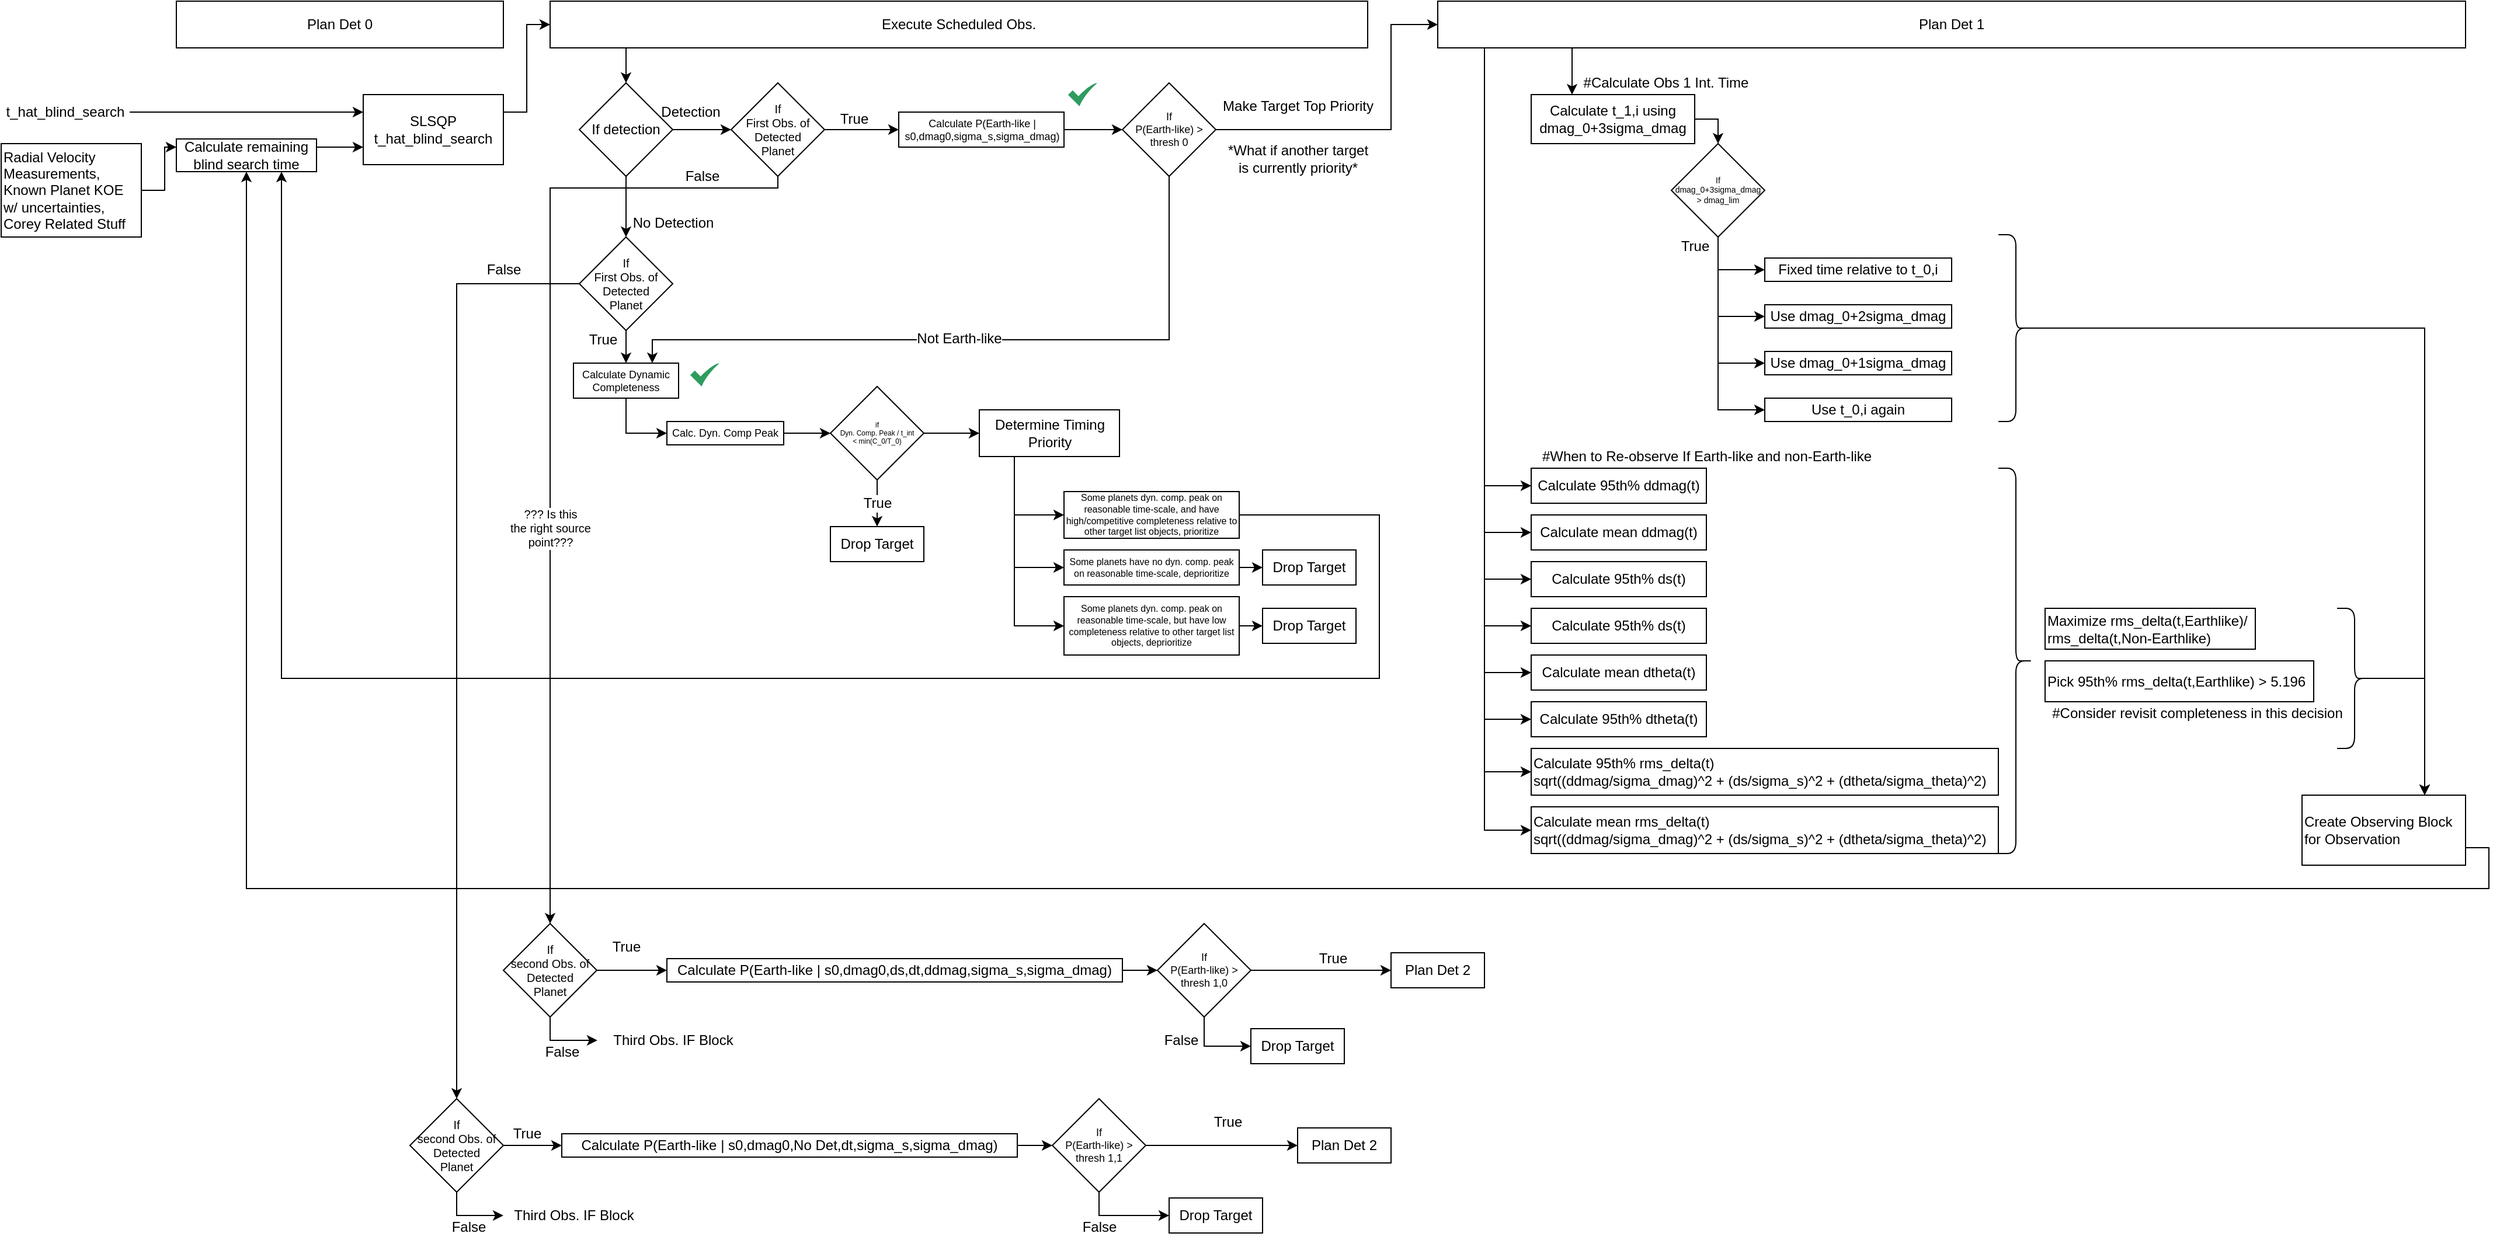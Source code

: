<mxfile version="13.10.3"><diagram id="6XCBqevpHeUTjM7AMLww" name="Page-1"><mxGraphModel dx="3461" dy="1299" grid="1" gridSize="10" guides="1" tooltips="1" connect="1" arrows="1" fold="1" page="1" pageScale="1" pageWidth="850" pageHeight="1100" math="0" shadow="0"><root><mxCell id="0"/><mxCell id="1" parent="0"/><mxCell id="zC163M8_g-xkTyfta2mf-1" value="Plan Det 0" style="rounded=0;whiteSpace=wrap;html=1;" vertex="1" parent="1"><mxGeometry x="160" y="160" width="280" height="40" as="geometry"/></mxCell><mxCell id="zC163M8_g-xkTyfta2mf-54" style="edgeStyle=orthogonalEdgeStyle;rounded=0;orthogonalLoop=1;jettySize=auto;html=1;exitX=1;exitY=0.25;exitDx=0;exitDy=0;entryX=0;entryY=0.5;entryDx=0;entryDy=0;fontSize=12;" edge="1" parent="1" source="zC163M8_g-xkTyfta2mf-2" target="zC163M8_g-xkTyfta2mf-3"><mxGeometry relative="1" as="geometry"/></mxCell><mxCell id="zC163M8_g-xkTyfta2mf-2" value="SLSQP t_hat_blind_search" style="rounded=0;whiteSpace=wrap;html=1;" vertex="1" parent="1"><mxGeometry x="320" y="240" width="120" height="60" as="geometry"/></mxCell><mxCell id="zC163M8_g-xkTyfta2mf-29" style="edgeStyle=orthogonalEdgeStyle;rounded=0;orthogonalLoop=1;jettySize=auto;html=1;exitX=0.25;exitY=1;exitDx=0;exitDy=0;entryX=0.5;entryY=0;entryDx=0;entryDy=0;fontSize=12;" edge="1" parent="1" source="zC163M8_g-xkTyfta2mf-3" target="zC163M8_g-xkTyfta2mf-5"><mxGeometry relative="1" as="geometry"><Array as="points"><mxPoint x="545" y="200"/></Array></mxGeometry></mxCell><mxCell id="zC163M8_g-xkTyfta2mf-3" value="Execute Scheduled Obs." style="rounded=0;whiteSpace=wrap;html=1;" vertex="1" parent="1"><mxGeometry x="480" y="160" width="700" height="40" as="geometry"/></mxCell><mxCell id="zC163M8_g-xkTyfta2mf-114" style="edgeStyle=orthogonalEdgeStyle;rounded=0;orthogonalLoop=1;jettySize=auto;html=1;exitX=0.5;exitY=1;exitDx=0;exitDy=0;entryX=0.5;entryY=0;entryDx=0;entryDy=0;fontSize=10;" edge="1" parent="1" source="zC163M8_g-xkTyfta2mf-133" target="zC163M8_g-xkTyfta2mf-113"><mxGeometry relative="1" as="geometry"><Array as="points"><mxPoint x="675" y="320"/><mxPoint x="480" y="320"/></Array></mxGeometry></mxCell><mxCell id="zC163M8_g-xkTyfta2mf-115" value="&lt;div&gt;??? Is this&lt;/div&gt;&lt;div&gt;the right source&lt;/div&gt;&lt;div&gt;point???&lt;/div&gt;" style="edgeLabel;html=1;align=center;verticalAlign=middle;resizable=0;points=[];fontSize=10;" vertex="1" connectable="0" parent="zC163M8_g-xkTyfta2mf-114"><mxGeometry x="-0.267" y="1" relative="1" as="geometry"><mxPoint x="-1" y="190" as="offset"/></mxGeometry></mxCell><mxCell id="zC163M8_g-xkTyfta2mf-135" style="edgeStyle=orthogonalEdgeStyle;rounded=0;orthogonalLoop=1;jettySize=auto;html=1;exitX=1;exitY=0.5;exitDx=0;exitDy=0;entryX=0;entryY=0.5;entryDx=0;entryDy=0;fontSize=12;" edge="1" parent="1" source="zC163M8_g-xkTyfta2mf-5" target="zC163M8_g-xkTyfta2mf-133"><mxGeometry relative="1" as="geometry"/></mxCell><mxCell id="zC163M8_g-xkTyfta2mf-147" style="edgeStyle=orthogonalEdgeStyle;rounded=0;orthogonalLoop=1;jettySize=auto;html=1;exitX=0.5;exitY=1;exitDx=0;exitDy=0;entryX=0.5;entryY=0;entryDx=0;entryDy=0;fontSize=12;" edge="1" parent="1" source="zC163M8_g-xkTyfta2mf-5" target="zC163M8_g-xkTyfta2mf-145"><mxGeometry relative="1" as="geometry"/></mxCell><mxCell id="zC163M8_g-xkTyfta2mf-5" value="If detection" style="rhombus;whiteSpace=wrap;html=1;" vertex="1" parent="1"><mxGeometry x="505" y="230" width="80" height="80" as="geometry"/></mxCell><mxCell id="zC163M8_g-xkTyfta2mf-22" style="edgeStyle=orthogonalEdgeStyle;rounded=0;orthogonalLoop=1;jettySize=auto;html=1;exitX=0.5;exitY=1;exitDx=0;exitDy=0;entryX=0.75;entryY=0;entryDx=0;entryDy=0;fontSize=12;" edge="1" parent="1" source="zC163M8_g-xkTyfta2mf-6" target="zC163M8_g-xkTyfta2mf-14"><mxGeometry relative="1" as="geometry"><Array as="points"><mxPoint x="1010" y="450"/><mxPoint x="568" y="450"/></Array></mxGeometry></mxCell><mxCell id="zC163M8_g-xkTyfta2mf-23" value="Not Earth-like" style="edgeLabel;html=1;align=center;verticalAlign=middle;resizable=0;points=[];fontSize=12;" vertex="1" connectable="0" parent="zC163M8_g-xkTyfta2mf-22"><mxGeometry x="0.063" y="-1" relative="1" as="geometry"><mxPoint as="offset"/></mxGeometry></mxCell><mxCell id="zC163M8_g-xkTyfta2mf-46" style="edgeStyle=orthogonalEdgeStyle;rounded=0;orthogonalLoop=1;jettySize=auto;html=1;exitX=1;exitY=0.5;exitDx=0;exitDy=0;fontSize=8;entryX=0;entryY=0.5;entryDx=0;entryDy=0;" edge="1" parent="1" source="zC163M8_g-xkTyfta2mf-6" target="zC163M8_g-xkTyfta2mf-13"><mxGeometry relative="1" as="geometry"><mxPoint x="1150" y="270.143" as="targetPoint"/><Array as="points"><mxPoint x="1200" y="270"/><mxPoint x="1200" y="180"/></Array></mxGeometry></mxCell><mxCell id="zC163M8_g-xkTyfta2mf-6" value="&lt;div style=&quot;font-size: 9px;&quot;&gt;If&lt;/div&gt;&lt;div style=&quot;font-size: 9px;&quot;&gt;P(Earth-like) &amp;gt; thresh 0&lt;/div&gt;" style="rhombus;whiteSpace=wrap;html=1;fontSize=9;" vertex="1" parent="1"><mxGeometry x="970" y="230" width="80" height="80" as="geometry"/></mxCell><mxCell id="zC163M8_g-xkTyfta2mf-9" style="edgeStyle=orthogonalEdgeStyle;rounded=0;orthogonalLoop=1;jettySize=auto;html=1;exitX=1;exitY=0.5;exitDx=0;exitDy=0;fontSize=9;" edge="1" parent="1" source="zC163M8_g-xkTyfta2mf-7" target="zC163M8_g-xkTyfta2mf-6"><mxGeometry relative="1" as="geometry"/></mxCell><mxCell id="zC163M8_g-xkTyfta2mf-7" value="&lt;div&gt;Calculate P(Earth-like |&lt;/div&gt;&lt;div&gt;s0,dmag0,sigma_s,sigma_dmag)&lt;/div&gt;" style="rounded=0;whiteSpace=wrap;html=1;fontSize=9;" vertex="1" parent="1"><mxGeometry x="778.5" y="255" width="141.5" height="30" as="geometry"/></mxCell><mxCell id="zC163M8_g-xkTyfta2mf-78" style="edgeStyle=orthogonalEdgeStyle;rounded=0;orthogonalLoop=1;jettySize=auto;html=1;exitX=0.25;exitY=1;exitDx=0;exitDy=0;entryX=0.25;entryY=0;entryDx=0;entryDy=0;fontSize=12;" edge="1" parent="1" source="zC163M8_g-xkTyfta2mf-13" target="zC163M8_g-xkTyfta2mf-58"><mxGeometry relative="1" as="geometry"><Array as="points"><mxPoint x="1355" y="200"/></Array></mxGeometry></mxCell><mxCell id="zC163M8_g-xkTyfta2mf-92" style="edgeStyle=orthogonalEdgeStyle;rounded=0;orthogonalLoop=1;jettySize=auto;html=1;exitX=0.25;exitY=1;exitDx=0;exitDy=0;entryX=0;entryY=0.5;entryDx=0;entryDy=0;fontSize=12;" edge="1" parent="1" source="zC163M8_g-xkTyfta2mf-13" target="zC163M8_g-xkTyfta2mf-72"><mxGeometry relative="1" as="geometry"><Array as="points"><mxPoint x="1280" y="200"/><mxPoint x="1280" y="575"/></Array></mxGeometry></mxCell><mxCell id="zC163M8_g-xkTyfta2mf-93" style="edgeStyle=orthogonalEdgeStyle;rounded=0;orthogonalLoop=1;jettySize=auto;html=1;exitX=0.25;exitY=1;exitDx=0;exitDy=0;entryX=0;entryY=0.5;entryDx=0;entryDy=0;fontSize=12;" edge="1" parent="1" source="zC163M8_g-xkTyfta2mf-13" target="zC163M8_g-xkTyfta2mf-88"><mxGeometry relative="1" as="geometry"><Array as="points"><mxPoint x="1280" y="200"/><mxPoint x="1280" y="615"/></Array></mxGeometry></mxCell><mxCell id="zC163M8_g-xkTyfta2mf-94" style="edgeStyle=orthogonalEdgeStyle;rounded=0;orthogonalLoop=1;jettySize=auto;html=1;exitX=0.25;exitY=1;exitDx=0;exitDy=0;entryX=0;entryY=0.5;entryDx=0;entryDy=0;fontSize=12;" edge="1" parent="1" source="zC163M8_g-xkTyfta2mf-13" target="zC163M8_g-xkTyfta2mf-81"><mxGeometry relative="1" as="geometry"><Array as="points"><mxPoint x="1280" y="200"/><mxPoint x="1280" y="655"/></Array></mxGeometry></mxCell><mxCell id="zC163M8_g-xkTyfta2mf-95" style="edgeStyle=orthogonalEdgeStyle;rounded=0;orthogonalLoop=1;jettySize=auto;html=1;exitX=0.25;exitY=1;exitDx=0;exitDy=0;entryX=0;entryY=0.5;entryDx=0;entryDy=0;fontSize=12;" edge="1" parent="1" source="zC163M8_g-xkTyfta2mf-13" target="zC163M8_g-xkTyfta2mf-89"><mxGeometry relative="1" as="geometry"><Array as="points"><mxPoint x="1280" y="200"/><mxPoint x="1280" y="695"/></Array></mxGeometry></mxCell><mxCell id="zC163M8_g-xkTyfta2mf-96" style="edgeStyle=orthogonalEdgeStyle;rounded=0;orthogonalLoop=1;jettySize=auto;html=1;exitX=0.25;exitY=1;exitDx=0;exitDy=0;entryX=0;entryY=0.5;entryDx=0;entryDy=0;fontSize=12;" edge="1" parent="1" source="zC163M8_g-xkTyfta2mf-13" target="zC163M8_g-xkTyfta2mf-82"><mxGeometry relative="1" as="geometry"><Array as="points"><mxPoint x="1280" y="200"/><mxPoint x="1280" y="735"/></Array></mxGeometry></mxCell><mxCell id="zC163M8_g-xkTyfta2mf-97" style="edgeStyle=orthogonalEdgeStyle;rounded=0;orthogonalLoop=1;jettySize=auto;html=1;exitX=0.25;exitY=1;exitDx=0;exitDy=0;entryX=0;entryY=0.5;entryDx=0;entryDy=0;fontSize=12;" edge="1" parent="1" source="zC163M8_g-xkTyfta2mf-13" target="zC163M8_g-xkTyfta2mf-90"><mxGeometry relative="1" as="geometry"><Array as="points"><mxPoint x="1280" y="200"/><mxPoint x="1280" y="775"/></Array></mxGeometry></mxCell><mxCell id="zC163M8_g-xkTyfta2mf-98" style="edgeStyle=orthogonalEdgeStyle;rounded=0;orthogonalLoop=1;jettySize=auto;html=1;exitX=0.25;exitY=1;exitDx=0;exitDy=0;entryX=0;entryY=0.5;entryDx=0;entryDy=0;fontSize=12;" edge="1" parent="1" source="zC163M8_g-xkTyfta2mf-13" target="zC163M8_g-xkTyfta2mf-83"><mxGeometry relative="1" as="geometry"><Array as="points"><mxPoint x="1280" y="200"/><mxPoint x="1280" y="820"/></Array></mxGeometry></mxCell><mxCell id="zC163M8_g-xkTyfta2mf-99" style="edgeStyle=orthogonalEdgeStyle;rounded=0;orthogonalLoop=1;jettySize=auto;html=1;exitX=0.25;exitY=1;exitDx=0;exitDy=0;entryX=0;entryY=0.5;entryDx=0;entryDy=0;fontSize=12;" edge="1" parent="1" source="zC163M8_g-xkTyfta2mf-13" target="zC163M8_g-xkTyfta2mf-91"><mxGeometry relative="1" as="geometry"><Array as="points"><mxPoint x="1280" y="200"/><mxPoint x="1280" y="870"/></Array></mxGeometry></mxCell><mxCell id="zC163M8_g-xkTyfta2mf-13" value="Plan Det 1" style="rounded=0;whiteSpace=wrap;html=1;" vertex="1" parent="1"><mxGeometry x="1240" y="160" width="880" height="40" as="geometry"/></mxCell><mxCell id="zC163M8_g-xkTyfta2mf-18" style="edgeStyle=orthogonalEdgeStyle;rounded=0;orthogonalLoop=1;jettySize=auto;html=1;exitX=0.5;exitY=1;exitDx=0;exitDy=0;entryX=0;entryY=0.5;entryDx=0;entryDy=0;fontSize=9;" edge="1" parent="1" source="zC163M8_g-xkTyfta2mf-14" target="zC163M8_g-xkTyfta2mf-16"><mxGeometry relative="1" as="geometry"/></mxCell><mxCell id="zC163M8_g-xkTyfta2mf-14" value="Calculate Dynamic Completeness" style="rounded=0;whiteSpace=wrap;html=1;fontSize=9;" vertex="1" parent="1"><mxGeometry x="500" y="470" width="90" height="30" as="geometry"/></mxCell><mxCell id="zC163M8_g-xkTyfta2mf-21" value="True" style="edgeStyle=orthogonalEdgeStyle;rounded=0;orthogonalLoop=1;jettySize=auto;html=1;exitX=0.5;exitY=1;exitDx=0;exitDy=0;entryX=0.5;entryY=0;entryDx=0;entryDy=0;fontSize=12;" edge="1" parent="1" source="zC163M8_g-xkTyfta2mf-15" target="zC163M8_g-xkTyfta2mf-20"><mxGeometry relative="1" as="geometry"><Array as="points"><mxPoint x="760" y="590"/><mxPoint x="760" y="590"/></Array></mxGeometry></mxCell><mxCell id="zC163M8_g-xkTyfta2mf-40" style="edgeStyle=orthogonalEdgeStyle;rounded=0;orthogonalLoop=1;jettySize=auto;html=1;exitX=1;exitY=0.5;exitDx=0;exitDy=0;entryX=0;entryY=0.5;entryDx=0;entryDy=0;fontSize=8;" edge="1" parent="1" source="zC163M8_g-xkTyfta2mf-15" target="zC163M8_g-xkTyfta2mf-31"><mxGeometry relative="1" as="geometry"/></mxCell><mxCell id="zC163M8_g-xkTyfta2mf-15" value="&lt;div style=&quot;font-size: 6px;&quot;&gt;if&lt;/div&gt;&lt;div style=&quot;font-size: 6px;&quot;&gt;Dyn. Comp. Peak / t_int&lt;/div&gt;&lt;div style=&quot;font-size: 6px;&quot;&gt;&amp;lt; min(C_0/T_0)&lt;/div&gt;" style="rhombus;whiteSpace=wrap;html=1;fontSize=6;" vertex="1" parent="1"><mxGeometry x="720" y="490" width="80" height="80" as="geometry"/></mxCell><mxCell id="zC163M8_g-xkTyfta2mf-19" style="edgeStyle=orthogonalEdgeStyle;rounded=0;orthogonalLoop=1;jettySize=auto;html=1;exitX=1;exitY=0.5;exitDx=0;exitDy=0;entryX=0;entryY=0.5;entryDx=0;entryDy=0;fontSize=6;" edge="1" parent="1" source="zC163M8_g-xkTyfta2mf-16" target="zC163M8_g-xkTyfta2mf-15"><mxGeometry relative="1" as="geometry"/></mxCell><mxCell id="zC163M8_g-xkTyfta2mf-16" value="Calc. Dyn. Comp Peak" style="rounded=0;whiteSpace=wrap;html=1;fontSize=9;" vertex="1" parent="1"><mxGeometry x="580" y="520" width="100" height="20" as="geometry"/></mxCell><mxCell id="zC163M8_g-xkTyfta2mf-20" value="Drop Target" style="rounded=0;whiteSpace=wrap;html=1;fontSize=12;" vertex="1" parent="1"><mxGeometry x="720" y="610" width="80" height="30" as="geometry"/></mxCell><mxCell id="zC163M8_g-xkTyfta2mf-24" value="" style="html=1;aspect=fixed;strokeColor=none;shadow=0;align=center;verticalAlign=top;fillColor=#2D9C5E;shape=mxgraph.gcp2.check;fontSize=12;" vertex="1" parent="1"><mxGeometry x="923.5" y="230" width="25" height="20" as="geometry"/></mxCell><mxCell id="zC163M8_g-xkTyfta2mf-25" value="" style="html=1;aspect=fixed;strokeColor=none;shadow=0;align=center;verticalAlign=top;fillColor=#2D9C5E;shape=mxgraph.gcp2.check;fontSize=12;" vertex="1" parent="1"><mxGeometry x="600" y="470" width="25" height="20" as="geometry"/></mxCell><mxCell id="zC163M8_g-xkTyfta2mf-37" style="edgeStyle=orthogonalEdgeStyle;rounded=0;orthogonalLoop=1;jettySize=auto;html=1;exitX=0.25;exitY=1;exitDx=0;exitDy=0;entryX=0;entryY=0.5;entryDx=0;entryDy=0;fontSize=8;" edge="1" parent="1" source="zC163M8_g-xkTyfta2mf-31" target="zC163M8_g-xkTyfta2mf-32"><mxGeometry relative="1" as="geometry"/></mxCell><mxCell id="zC163M8_g-xkTyfta2mf-38" style="edgeStyle=orthogonalEdgeStyle;rounded=0;orthogonalLoop=1;jettySize=auto;html=1;exitX=0.25;exitY=1;exitDx=0;exitDy=0;entryX=0;entryY=0.5;entryDx=0;entryDy=0;fontSize=8;" edge="1" parent="1" source="zC163M8_g-xkTyfta2mf-31" target="zC163M8_g-xkTyfta2mf-33"><mxGeometry relative="1" as="geometry"/></mxCell><mxCell id="zC163M8_g-xkTyfta2mf-39" style="edgeStyle=orthogonalEdgeStyle;rounded=0;orthogonalLoop=1;jettySize=auto;html=1;exitX=0.25;exitY=1;exitDx=0;exitDy=0;entryX=0;entryY=0.5;entryDx=0;entryDy=0;fontSize=8;" edge="1" parent="1" source="zC163M8_g-xkTyfta2mf-31" target="zC163M8_g-xkTyfta2mf-34"><mxGeometry relative="1" as="geometry"/></mxCell><mxCell id="zC163M8_g-xkTyfta2mf-31" value="Determine Timing Priority" style="rounded=0;whiteSpace=wrap;html=1;fontSize=12;" vertex="1" parent="1"><mxGeometry x="847.5" y="510" width="120" height="40" as="geometry"/></mxCell><mxCell id="zC163M8_g-xkTyfta2mf-45" style="edgeStyle=orthogonalEdgeStyle;rounded=0;orthogonalLoop=1;jettySize=auto;html=1;exitX=1;exitY=0.5;exitDx=0;exitDy=0;entryX=0;entryY=0.5;entryDx=0;entryDy=0;fontSize=8;" edge="1" parent="1" source="zC163M8_g-xkTyfta2mf-32" target="zC163M8_g-xkTyfta2mf-42"><mxGeometry relative="1" as="geometry"/></mxCell><mxCell id="zC163M8_g-xkTyfta2mf-32" value="Some planets have no dyn. comp. peak on reasonable time-scale, deprioritize" style="rounded=0;whiteSpace=wrap;html=1;fontSize=8;" vertex="1" parent="1"><mxGeometry x="920" y="630" width="150" height="30" as="geometry"/></mxCell><mxCell id="zC163M8_g-xkTyfta2mf-44" style="edgeStyle=orthogonalEdgeStyle;rounded=0;orthogonalLoop=1;jettySize=auto;html=1;exitX=1;exitY=0.5;exitDx=0;exitDy=0;entryX=0;entryY=0.5;entryDx=0;entryDy=0;fontSize=8;" edge="1" parent="1" source="zC163M8_g-xkTyfta2mf-33" target="zC163M8_g-xkTyfta2mf-43"><mxGeometry relative="1" as="geometry"/></mxCell><mxCell id="zC163M8_g-xkTyfta2mf-33" value="Some planets dyn. comp. peak on reasonable time-scale, but have low completeness relative to other target list objects, deprioritize" style="rounded=0;whiteSpace=wrap;html=1;fontSize=8;" vertex="1" parent="1"><mxGeometry x="920" y="670" width="150" height="50" as="geometry"/></mxCell><mxCell id="zC163M8_g-xkTyfta2mf-53" style="edgeStyle=orthogonalEdgeStyle;rounded=0;orthogonalLoop=1;jettySize=auto;html=1;exitX=1;exitY=0.5;exitDx=0;exitDy=0;fontSize=12;entryX=0.75;entryY=1;entryDx=0;entryDy=0;" edge="1" parent="1" source="zC163M8_g-xkTyfta2mf-34" target="zC163M8_g-xkTyfta2mf-51"><mxGeometry relative="1" as="geometry"><mxPoint x="1200" y="510.034" as="targetPoint"/><Array as="points"><mxPoint x="1190" y="600"/><mxPoint x="1190" y="740"/><mxPoint x="250" y="740"/></Array></mxGeometry></mxCell><mxCell id="zC163M8_g-xkTyfta2mf-34" value="Some planets dyn. comp. peak on reasonable time-scale, and have high/competitive completeness relative to other target list objects, prioritize" style="rounded=0;whiteSpace=wrap;html=1;fontSize=8;" vertex="1" parent="1"><mxGeometry x="920" y="580" width="150" height="40" as="geometry"/></mxCell><mxCell id="zC163M8_g-xkTyfta2mf-42" value="Drop Target" style="rounded=0;whiteSpace=wrap;html=1;fontSize=12;" vertex="1" parent="1"><mxGeometry x="1090" y="630" width="80" height="30" as="geometry"/></mxCell><mxCell id="zC163M8_g-xkTyfta2mf-43" value="Drop Target" style="rounded=0;whiteSpace=wrap;html=1;fontSize=12;" vertex="1" parent="1"><mxGeometry x="1090" y="680" width="80" height="30" as="geometry"/></mxCell><mxCell id="zC163M8_g-xkTyfta2mf-49" style="edgeStyle=orthogonalEdgeStyle;rounded=0;orthogonalLoop=1;jettySize=auto;html=1;exitX=1;exitY=0.5;exitDx=0;exitDy=0;entryX=0;entryY=0.25;entryDx=0;entryDy=0;fontSize=8;" edge="1" parent="1" source="zC163M8_g-xkTyfta2mf-48" target="zC163M8_g-xkTyfta2mf-2"><mxGeometry relative="1" as="geometry"/></mxCell><mxCell id="zC163M8_g-xkTyfta2mf-48" value="t_hat_blind_search" style="text;html=1;strokeColor=none;fillColor=none;align=center;verticalAlign=middle;whiteSpace=wrap;rounded=0;fontSize=12;" vertex="1" parent="1"><mxGeometry x="10" y="245" width="110" height="20" as="geometry"/></mxCell><mxCell id="zC163M8_g-xkTyfta2mf-52" style="edgeStyle=orthogonalEdgeStyle;rounded=0;orthogonalLoop=1;jettySize=auto;html=1;exitX=1;exitY=0.25;exitDx=0;exitDy=0;entryX=0;entryY=0.75;entryDx=0;entryDy=0;fontSize=12;" edge="1" parent="1" source="zC163M8_g-xkTyfta2mf-51" target="zC163M8_g-xkTyfta2mf-2"><mxGeometry relative="1" as="geometry"/></mxCell><mxCell id="zC163M8_g-xkTyfta2mf-51" value="Calculate remaining blind search time" style="rounded=0;whiteSpace=wrap;html=1;fontSize=12;" vertex="1" parent="1"><mxGeometry x="160" y="278" width="120" height="28" as="geometry"/></mxCell><mxCell id="zC163M8_g-xkTyfta2mf-56" value="" style="shape=image;html=1;verticalAlign=top;verticalLabelPosition=bottom;labelBackgroundColor=#ffffff;imageAspect=0;aspect=fixed;image=https://cdn4.iconfinder.com/data/icons/icocentre-free-icons/114/f-cross_256-128.png;fontSize=12;" vertex="1" parent="1"><mxGeometry x="948.5" y="490" width="19" height="19" as="geometry"/></mxCell><mxCell id="zC163M8_g-xkTyfta2mf-61" style="edgeStyle=orthogonalEdgeStyle;rounded=0;orthogonalLoop=1;jettySize=auto;html=1;exitX=1;exitY=0.5;exitDx=0;exitDy=0;entryX=0.5;entryY=0;entryDx=0;entryDy=0;fontSize=7;" edge="1" parent="1" source="zC163M8_g-xkTyfta2mf-58" target="zC163M8_g-xkTyfta2mf-60"><mxGeometry relative="1" as="geometry"/></mxCell><mxCell id="zC163M8_g-xkTyfta2mf-58" value="Calculate t_1,i using dmag_0+3sigma_dmag" style="rounded=0;whiteSpace=wrap;html=1;fontSize=12;" vertex="1" parent="1"><mxGeometry x="1320" y="240" width="140" height="42" as="geometry"/></mxCell><mxCell id="zC163M8_g-xkTyfta2mf-59" value="#Calculate Obs 1 Int. Time" style="text;html=1;align=center;verticalAlign=middle;resizable=0;points=[];autosize=1;fontSize=12;" vertex="1" parent="1"><mxGeometry x="1355" y="220" width="160" height="20" as="geometry"/></mxCell><mxCell id="zC163M8_g-xkTyfta2mf-66" style="edgeStyle=orthogonalEdgeStyle;rounded=0;orthogonalLoop=1;jettySize=auto;html=1;exitX=0.5;exitY=1;exitDx=0;exitDy=0;entryX=0;entryY=0.5;entryDx=0;entryDy=0;fontSize=12;" edge="1" parent="1" source="zC163M8_g-xkTyfta2mf-60" target="zC163M8_g-xkTyfta2mf-62"><mxGeometry relative="1" as="geometry"/></mxCell><mxCell id="zC163M8_g-xkTyfta2mf-67" style="edgeStyle=orthogonalEdgeStyle;rounded=0;orthogonalLoop=1;jettySize=auto;html=1;exitX=0.5;exitY=1;exitDx=0;exitDy=0;entryX=0;entryY=0.5;entryDx=0;entryDy=0;fontSize=12;" edge="1" parent="1" source="zC163M8_g-xkTyfta2mf-60" target="zC163M8_g-xkTyfta2mf-63"><mxGeometry relative="1" as="geometry"/></mxCell><mxCell id="zC163M8_g-xkTyfta2mf-68" style="edgeStyle=orthogonalEdgeStyle;rounded=0;orthogonalLoop=1;jettySize=auto;html=1;exitX=0.5;exitY=1;exitDx=0;exitDy=0;entryX=0;entryY=0.5;entryDx=0;entryDy=0;fontSize=12;" edge="1" parent="1" source="zC163M8_g-xkTyfta2mf-60" target="zC163M8_g-xkTyfta2mf-64"><mxGeometry relative="1" as="geometry"/></mxCell><mxCell id="zC163M8_g-xkTyfta2mf-69" style="edgeStyle=orthogonalEdgeStyle;rounded=0;orthogonalLoop=1;jettySize=auto;html=1;exitX=0.5;exitY=1;exitDx=0;exitDy=0;entryX=0;entryY=0.5;entryDx=0;entryDy=0;fontSize=12;" edge="1" parent="1" source="zC163M8_g-xkTyfta2mf-60" target="zC163M8_g-xkTyfta2mf-65"><mxGeometry relative="1" as="geometry"/></mxCell><mxCell id="zC163M8_g-xkTyfta2mf-60" value="&lt;div&gt;If &lt;br&gt;&lt;/div&gt;&lt;div&gt;dmag_0+3sigma_dmag &lt;br&gt;&lt;/div&gt;&lt;div&gt;&amp;gt; dmag_lim&lt;/div&gt;" style="rhombus;whiteSpace=wrap;html=1;fontSize=7;" vertex="1" parent="1"><mxGeometry x="1440" y="282" width="80" height="80" as="geometry"/></mxCell><mxCell id="zC163M8_g-xkTyfta2mf-62" value="Fixed time relative to t_0,i" style="rounded=0;whiteSpace=wrap;html=1;fontSize=12;" vertex="1" parent="1"><mxGeometry x="1520" y="380" width="160" height="20" as="geometry"/></mxCell><mxCell id="zC163M8_g-xkTyfta2mf-63" value="Use dmag_0+2sigma_dmag" style="rounded=0;whiteSpace=wrap;html=1;fontSize=12;" vertex="1" parent="1"><mxGeometry x="1520" y="420" width="160" height="20" as="geometry"/></mxCell><mxCell id="zC163M8_g-xkTyfta2mf-64" value="Use dmag_0+1sigma_dmag" style="rounded=0;whiteSpace=wrap;html=1;fontSize=12;" vertex="1" parent="1"><mxGeometry x="1520" y="460" width="160" height="20" as="geometry"/></mxCell><mxCell id="zC163M8_g-xkTyfta2mf-65" value="Use t_0,i again" style="rounded=0;whiteSpace=wrap;html=1;fontSize=12;" vertex="1" parent="1"><mxGeometry x="1520" y="500" width="160" height="20" as="geometry"/></mxCell><mxCell id="zC163M8_g-xkTyfta2mf-70" value="" style="shape=image;html=1;verticalAlign=top;verticalLabelPosition=bottom;labelBackgroundColor=#ffffff;imageAspect=0;aspect=fixed;image=https://cdn4.iconfinder.com/data/icons/icocentre-free-icons/114/f-cross_256-128.png;fontSize=12;" vertex="1" parent="1"><mxGeometry x="1520" y="350" width="19" height="19" as="geometry"/></mxCell><mxCell id="zC163M8_g-xkTyfta2mf-71" value="True" style="text;html=1;align=center;verticalAlign=middle;resizable=0;points=[];autosize=1;fontSize=12;" vertex="1" parent="1"><mxGeometry x="1440" y="360" width="40" height="20" as="geometry"/></mxCell><mxCell id="zC163M8_g-xkTyfta2mf-72" value="&lt;div&gt;Calculate 95th% ddmag(t)&lt;br&gt;&lt;/div&gt;" style="rounded=0;whiteSpace=wrap;html=1;fontSize=12;" vertex="1" parent="1"><mxGeometry x="1320" y="560" width="150" height="30" as="geometry"/></mxCell><mxCell id="zC163M8_g-xkTyfta2mf-74" value="Make Target Top Priority" style="text;html=1;align=center;verticalAlign=middle;resizable=0;points=[];autosize=1;fontSize=12;" vertex="1" parent="1"><mxGeometry x="1050" y="240" width="140" height="20" as="geometry"/></mxCell><mxCell id="zC163M8_g-xkTyfta2mf-75" value="&lt;div&gt;*What if another target&lt;/div&gt;&lt;div&gt;is currently priority*&lt;/div&gt;" style="text;html=1;align=center;verticalAlign=middle;resizable=0;points=[];autosize=1;fontSize=12;" vertex="1" parent="1"><mxGeometry x="1050" y="280" width="140" height="30" as="geometry"/></mxCell><mxCell id="zC163M8_g-xkTyfta2mf-76" value="" style="shape=image;html=1;verticalAlign=top;verticalLabelPosition=bottom;labelBackgroundColor=#ffffff;imageAspect=0;aspect=fixed;image=https://cdn4.iconfinder.com/data/icons/icocentre-free-icons/114/f-cross_256-128.png;fontSize=12;" vertex="1" parent="1"><mxGeometry x="1061" y="220" width="19" height="19" as="geometry"/></mxCell><mxCell id="zC163M8_g-xkTyfta2mf-79" value="#When to Re-observe If Earth-like and non-Earth-like" style="text;html=1;align=center;verticalAlign=middle;resizable=0;points=[];autosize=1;fontSize=12;" vertex="1" parent="1"><mxGeometry x="1320" y="540" width="300" height="20" as="geometry"/></mxCell><mxCell id="zC163M8_g-xkTyfta2mf-81" value="&lt;div&gt;Calculate 95th% ds(t)&lt;br&gt;&lt;/div&gt;" style="rounded=0;whiteSpace=wrap;html=1;fontSize=12;" vertex="1" parent="1"><mxGeometry x="1320" y="640" width="150" height="30" as="geometry"/></mxCell><mxCell id="zC163M8_g-xkTyfta2mf-82" value="&lt;div&gt;Calculate mean dtheta(t)&lt;br&gt;&lt;/div&gt;" style="rounded=0;whiteSpace=wrap;html=1;fontSize=12;" vertex="1" parent="1"><mxGeometry x="1320" y="720" width="150" height="30" as="geometry"/></mxCell><mxCell id="zC163M8_g-xkTyfta2mf-83" value="&lt;div&gt;Calculate 95th% rms_delta(t)&lt;br&gt;&lt;/div&gt;&lt;div&gt;sqrt((ddmag/sigma_dmag)^2 + (ds/sigma_s)^2 + (dtheta/sigma_theta)^2)&lt;br&gt;&lt;/div&gt;" style="rounded=0;whiteSpace=wrap;html=1;fontSize=12;align=left;" vertex="1" parent="1"><mxGeometry x="1320" y="800" width="400" height="40" as="geometry"/></mxCell><mxCell id="zC163M8_g-xkTyfta2mf-88" value="&lt;div&gt;Calculate mean ddmag(t)&lt;br&gt;&lt;/div&gt;" style="rounded=0;whiteSpace=wrap;html=1;fontSize=12;" vertex="1" parent="1"><mxGeometry x="1320" y="600" width="150" height="30" as="geometry"/></mxCell><mxCell id="zC163M8_g-xkTyfta2mf-89" value="&lt;div&gt;Calculate 95th% ds(t)&lt;br&gt;&lt;/div&gt;" style="rounded=0;whiteSpace=wrap;html=1;fontSize=12;" vertex="1" parent="1"><mxGeometry x="1320" y="680" width="150" height="30" as="geometry"/></mxCell><mxCell id="zC163M8_g-xkTyfta2mf-90" value="&lt;div&gt;Calculate 95th% dtheta(t)&lt;br&gt;&lt;/div&gt;" style="rounded=0;whiteSpace=wrap;html=1;fontSize=12;" vertex="1" parent="1"><mxGeometry x="1320" y="760" width="150" height="30" as="geometry"/></mxCell><mxCell id="zC163M8_g-xkTyfta2mf-91" value="&lt;div&gt;Calculate mean rms_delta(t)&lt;br&gt;&lt;/div&gt;&lt;div&gt;sqrt((ddmag/sigma_dmag)^2 + (ds/sigma_s)^2 + (dtheta/sigma_theta)^2)&lt;br&gt;&lt;/div&gt;" style="rounded=0;whiteSpace=wrap;html=1;fontSize=12;align=left;" vertex="1" parent="1"><mxGeometry x="1320" y="850" width="400" height="40" as="geometry"/></mxCell><mxCell id="zC163M8_g-xkTyfta2mf-100" value="&lt;div&gt;Maximize rms_delta(t,Earthlike)/&lt;/div&gt;&lt;div&gt;rms_delta(t,Non-Earthlike)&lt;/div&gt;" style="rounded=0;whiteSpace=wrap;html=1;fontSize=12;align=left;" vertex="1" parent="1"><mxGeometry x="1760" y="680" width="180" height="35" as="geometry"/></mxCell><mxCell id="zC163M8_g-xkTyfta2mf-101" value="&lt;div&gt;Pick 95th% rms_delta(t,Earthlike) &amp;gt; 5.196&lt;br&gt;&lt;/div&gt;" style="rounded=0;whiteSpace=wrap;html=1;fontSize=12;align=left;" vertex="1" parent="1"><mxGeometry x="1760" y="725" width="230" height="35" as="geometry"/></mxCell><mxCell id="zC163M8_g-xkTyfta2mf-103" value="" style="shape=curlyBracket;whiteSpace=wrap;html=1;rounded=1;fontSize=12;align=left;size=0.5;rotation=-180;" vertex="1" parent="1"><mxGeometry x="1720" y="560" width="30" height="330" as="geometry"/></mxCell><mxCell id="zC163M8_g-xkTyfta2mf-104" value="#Consider revisit completeness in this decision" style="text;html=1;align=center;verticalAlign=middle;resizable=0;points=[];autosize=1;fontSize=12;" vertex="1" parent="1"><mxGeometry x="1760" y="760" width="260" height="20" as="geometry"/></mxCell><mxCell id="zC163M8_g-xkTyfta2mf-110" style="edgeStyle=orthogonalEdgeStyle;rounded=0;orthogonalLoop=1;jettySize=auto;html=1;exitX=1;exitY=0.75;exitDx=0;exitDy=0;entryX=0.5;entryY=1;entryDx=0;entryDy=0;fontSize=12;" edge="1" parent="1" source="zC163M8_g-xkTyfta2mf-105" target="zC163M8_g-xkTyfta2mf-51"><mxGeometry relative="1" as="geometry"><Array as="points"><mxPoint x="2140" y="885"/><mxPoint x="2140" y="920"/><mxPoint x="220" y="920"/></Array></mxGeometry></mxCell><mxCell id="zC163M8_g-xkTyfta2mf-105" value="Create Observing Block for Observation" style="rounded=0;whiteSpace=wrap;html=1;fontSize=12;align=left;" vertex="1" parent="1"><mxGeometry x="1980" y="840" width="140" height="60" as="geometry"/></mxCell><mxCell id="zC163M8_g-xkTyfta2mf-107" style="edgeStyle=orthogonalEdgeStyle;rounded=0;orthogonalLoop=1;jettySize=auto;html=1;exitX=0.1;exitY=0.5;exitDx=0;exitDy=0;exitPerimeter=0;entryX=0.75;entryY=0;entryDx=0;entryDy=0;fontSize=12;" edge="1" parent="1" source="zC163M8_g-xkTyfta2mf-106" target="zC163M8_g-xkTyfta2mf-105"><mxGeometry relative="1" as="geometry"><Array as="points"><mxPoint x="2085" y="740"/></Array></mxGeometry></mxCell><mxCell id="zC163M8_g-xkTyfta2mf-106" value="" style="shape=curlyBracket;whiteSpace=wrap;html=1;rounded=1;fontSize=12;align=left;size=0.5;rotation=-180;" vertex="1" parent="1"><mxGeometry x="2010" y="680" width="30" height="120" as="geometry"/></mxCell><mxCell id="zC163M8_g-xkTyfta2mf-109" style="edgeStyle=orthogonalEdgeStyle;rounded=0;orthogonalLoop=1;jettySize=auto;html=1;exitX=0.1;exitY=0.5;exitDx=0;exitDy=0;exitPerimeter=0;entryX=0.75;entryY=0;entryDx=0;entryDy=0;fontSize=12;" edge="1" parent="1" source="zC163M8_g-xkTyfta2mf-108" target="zC163M8_g-xkTyfta2mf-105"><mxGeometry relative="1" as="geometry"/></mxCell><mxCell id="zC163M8_g-xkTyfta2mf-108" value="" style="shape=curlyBracket;whiteSpace=wrap;html=1;rounded=1;fontSize=12;align=left;size=0.5;rotation=-180;" vertex="1" parent="1"><mxGeometry x="1720" y="360" width="30" height="160" as="geometry"/></mxCell><mxCell id="zC163M8_g-xkTyfta2mf-126" style="edgeStyle=orthogonalEdgeStyle;rounded=0;orthogonalLoop=1;jettySize=auto;html=1;exitX=1;exitY=0.5;exitDx=0;exitDy=0;entryX=0;entryY=0.5;entryDx=0;entryDy=0;fontSize=12;" edge="1" parent="1" source="zC163M8_g-xkTyfta2mf-112" target="zC163M8_g-xkTyfta2mf-117"><mxGeometry relative="1" as="geometry"/></mxCell><mxCell id="zC163M8_g-xkTyfta2mf-112" value="Calculate P(Earth-like | s0,dmag0,ds,dt,ddmag,sigma_s,sigma_dmag)" style="rounded=0;whiteSpace=wrap;html=1;fontSize=12;" vertex="1" parent="1"><mxGeometry x="580" y="980" width="390" height="20" as="geometry"/></mxCell><mxCell id="zC163M8_g-xkTyfta2mf-123" style="edgeStyle=orthogonalEdgeStyle;rounded=0;orthogonalLoop=1;jettySize=auto;html=1;exitX=1;exitY=0.5;exitDx=0;exitDy=0;entryX=0;entryY=0.5;entryDx=0;entryDy=0;fontSize=12;" edge="1" parent="1" source="zC163M8_g-xkTyfta2mf-113" target="zC163M8_g-xkTyfta2mf-112"><mxGeometry relative="1" as="geometry"/></mxCell><mxCell id="zC163M8_g-xkTyfta2mf-142" style="edgeStyle=orthogonalEdgeStyle;rounded=0;orthogonalLoop=1;jettySize=auto;html=1;exitX=0.5;exitY=1;exitDx=0;exitDy=0;fontSize=12;" edge="1" parent="1" source="zC163M8_g-xkTyfta2mf-113"><mxGeometry relative="1" as="geometry"><mxPoint x="520" y="1050" as="targetPoint"/></mxGeometry></mxCell><mxCell id="zC163M8_g-xkTyfta2mf-113" value="&lt;div style=&quot;font-size: 10px&quot;&gt;If&lt;/div&gt;&lt;div style=&quot;font-size: 10px&quot;&gt;second Obs. of Detected&lt;/div&gt;&lt;div style=&quot;font-size: 10px&quot;&gt;Planet&lt;br&gt;&lt;/div&gt;" style="rhombus;whiteSpace=wrap;html=1;fontSize=10;" vertex="1" parent="1"><mxGeometry x="440" y="950" width="80" height="80" as="geometry"/></mxCell><mxCell id="zC163M8_g-xkTyfta2mf-116" value="" style="shape=image;html=1;verticalAlign=top;verticalLabelPosition=bottom;labelBackgroundColor=#ffffff;imageAspect=0;aspect=fixed;image=https://cdn0.iconfinder.com/data/icons/ie_Bright/128/plus_add_minus.png;fontSize=10;align=left;" vertex="1" parent="1"><mxGeometry x="1760" y="650" width="20" height="20" as="geometry"/></mxCell><mxCell id="zC163M8_g-xkTyfta2mf-119" value="" style="edgeStyle=orthogonalEdgeStyle;rounded=0;orthogonalLoop=1;jettySize=auto;html=1;fontSize=10;" edge="1" parent="1" source="zC163M8_g-xkTyfta2mf-117" target="zC163M8_g-xkTyfta2mf-118"><mxGeometry relative="1" as="geometry"/></mxCell><mxCell id="zC163M8_g-xkTyfta2mf-120" value="True" style="edgeLabel;html=1;align=center;verticalAlign=middle;resizable=0;points=[];fontSize=12;" vertex="1" connectable="0" parent="zC163M8_g-xkTyfta2mf-119"><mxGeometry x="0.272" y="-2" relative="1" as="geometry"><mxPoint x="-6.67" y="-12" as="offset"/></mxGeometry></mxCell><mxCell id="zC163M8_g-xkTyfta2mf-159" style="edgeStyle=orthogonalEdgeStyle;rounded=0;orthogonalLoop=1;jettySize=auto;html=1;exitX=0.5;exitY=1;exitDx=0;exitDy=0;entryX=0;entryY=0.5;entryDx=0;entryDy=0;fontSize=12;" edge="1" parent="1" source="zC163M8_g-xkTyfta2mf-117" target="zC163M8_g-xkTyfta2mf-158"><mxGeometry relative="1" as="geometry"/></mxCell><mxCell id="zC163M8_g-xkTyfta2mf-117" value="&lt;div style=&quot;font-size: 9px&quot;&gt;If&lt;/div&gt;&lt;div style=&quot;font-size: 9px&quot;&gt;P(Earth-like) &amp;gt; thresh 1,0&lt;br&gt;&lt;/div&gt;" style="rhombus;whiteSpace=wrap;html=1;fontSize=9;" vertex="1" parent="1"><mxGeometry x="1000" y="950" width="80" height="80" as="geometry"/></mxCell><mxCell id="zC163M8_g-xkTyfta2mf-118" value="Plan Det 2" style="whiteSpace=wrap;html=1;fontSize=12;" vertex="1" parent="1"><mxGeometry x="1200" y="975" width="80" height="30" as="geometry"/></mxCell><mxCell id="zC163M8_g-xkTyfta2mf-122" style="edgeStyle=orthogonalEdgeStyle;rounded=0;orthogonalLoop=1;jettySize=auto;html=1;exitX=1;exitY=0.5;exitDx=0;exitDy=0;entryX=0;entryY=0.25;entryDx=0;entryDy=0;fontSize=12;" edge="1" parent="1" source="zC163M8_g-xkTyfta2mf-121" target="zC163M8_g-xkTyfta2mf-51"><mxGeometry relative="1" as="geometry"/></mxCell><mxCell id="zC163M8_g-xkTyfta2mf-121" value="&lt;div&gt;Radial Velocity Measurements, Known Planet KOE w/ uncertainties,&lt;/div&gt;&lt;div&gt;Corey Related Stuff&lt;br&gt;&lt;/div&gt;" style="rounded=0;whiteSpace=wrap;html=1;fontSize=12;align=left;" vertex="1" parent="1"><mxGeometry x="10" y="282" width="120" height="80" as="geometry"/></mxCell><mxCell id="zC163M8_g-xkTyfta2mf-124" value="True" style="text;html=1;align=center;verticalAlign=middle;resizable=0;points=[];autosize=1;fontSize=12;" vertex="1" parent="1"><mxGeometry x="525" y="960" width="40" height="20" as="geometry"/></mxCell><mxCell id="zC163M8_g-xkTyfta2mf-129" style="edgeStyle=orthogonalEdgeStyle;rounded=0;orthogonalLoop=1;jettySize=auto;html=1;exitX=1;exitY=0.5;exitDx=0;exitDy=0;entryX=0;entryY=0.5;entryDx=0;entryDy=0;fontSize=12;" edge="1" parent="1" source="zC163M8_g-xkTyfta2mf-125" target="zC163M8_g-xkTyfta2mf-128"><mxGeometry relative="1" as="geometry"/></mxCell><mxCell id="zC163M8_g-xkTyfta2mf-125" value="Calculate P(Earth-like | s0,dmag0,No Det,dt,sigma_s,sigma_dmag)" style="rounded=0;whiteSpace=wrap;html=1;fontSize=12;" vertex="1" parent="1"><mxGeometry x="490" y="1130" width="390" height="20" as="geometry"/></mxCell><mxCell id="zC163M8_g-xkTyfta2mf-161" style="edgeStyle=orthogonalEdgeStyle;rounded=0;orthogonalLoop=1;jettySize=auto;html=1;exitX=0.5;exitY=1;exitDx=0;exitDy=0;entryX=0;entryY=0.5;entryDx=0;entryDy=0;fontSize=12;" edge="1" parent="1" source="zC163M8_g-xkTyfta2mf-128" target="zC163M8_g-xkTyfta2mf-160"><mxGeometry relative="1" as="geometry"/></mxCell><mxCell id="zC163M8_g-xkTyfta2mf-165" style="edgeStyle=orthogonalEdgeStyle;rounded=0;orthogonalLoop=1;jettySize=auto;html=1;exitX=1;exitY=0.5;exitDx=0;exitDy=0;entryX=0;entryY=0.5;entryDx=0;entryDy=0;fontSize=12;" edge="1" parent="1" source="zC163M8_g-xkTyfta2mf-128" target="zC163M8_g-xkTyfta2mf-164"><mxGeometry relative="1" as="geometry"/></mxCell><mxCell id="zC163M8_g-xkTyfta2mf-128" value="&lt;div style=&quot;font-size: 9px&quot;&gt;If&lt;/div&gt;&lt;div style=&quot;font-size: 9px&quot;&gt;P(Earth-like) &amp;gt; thresh 1,1&lt;br&gt;&lt;/div&gt;" style="rhombus;whiteSpace=wrap;html=1;fontSize=9;" vertex="1" parent="1"><mxGeometry x="910" y="1100" width="80" height="80" as="geometry"/></mxCell><mxCell id="zC163M8_g-xkTyfta2mf-130" value="True" style="text;html=1;align=center;verticalAlign=middle;resizable=0;points=[];autosize=1;fontSize=12;" vertex="1" parent="1"><mxGeometry x="440" y="1120" width="40" height="20" as="geometry"/></mxCell><mxCell id="zC163M8_g-xkTyfta2mf-131" value="Detection" style="text;html=1;align=center;verticalAlign=middle;resizable=0;points=[];autosize=1;fontSize=12;" vertex="1" parent="1"><mxGeometry x="565" y="245" width="70" height="20" as="geometry"/></mxCell><mxCell id="zC163M8_g-xkTyfta2mf-134" style="edgeStyle=orthogonalEdgeStyle;rounded=0;orthogonalLoop=1;jettySize=auto;html=1;exitX=1;exitY=0.5;exitDx=0;exitDy=0;entryX=0;entryY=0.5;entryDx=0;entryDy=0;fontSize=12;" edge="1" parent="1" source="zC163M8_g-xkTyfta2mf-133" target="zC163M8_g-xkTyfta2mf-7"><mxGeometry relative="1" as="geometry"/></mxCell><mxCell id="zC163M8_g-xkTyfta2mf-133" value="&lt;div style=&quot;font-size: 10px&quot;&gt;If&lt;/div&gt;&lt;div style=&quot;font-size: 10px&quot;&gt;First Obs. of Detected&lt;/div&gt;&lt;div style=&quot;font-size: 10px&quot;&gt;Planet&lt;br&gt;&lt;/div&gt;" style="rhombus;whiteSpace=wrap;html=1;fontSize=10;" vertex="1" parent="1"><mxGeometry x="635" y="230" width="80" height="80" as="geometry"/></mxCell><mxCell id="zC163M8_g-xkTyfta2mf-136" value="True" style="text;html=1;align=center;verticalAlign=middle;resizable=0;points=[];autosize=1;fontSize=12;" vertex="1" parent="1"><mxGeometry x="720" y="251" width="40" height="20" as="geometry"/></mxCell><mxCell id="zC163M8_g-xkTyfta2mf-137" value="False" style="text;html=1;align=center;verticalAlign=middle;resizable=0;points=[];autosize=1;fontSize=12;" vertex="1" parent="1"><mxGeometry x="590" y="300" width="40" height="20" as="geometry"/></mxCell><mxCell id="zC163M8_g-xkTyfta2mf-143" style="edgeStyle=orthogonalEdgeStyle;rounded=0;orthogonalLoop=1;jettySize=auto;html=1;exitX=1;exitY=0.5;exitDx=0;exitDy=0;entryX=0;entryY=0.5;entryDx=0;entryDy=0;fontSize=12;" edge="1" parent="1" source="zC163M8_g-xkTyfta2mf-138" target="zC163M8_g-xkTyfta2mf-125"><mxGeometry relative="1" as="geometry"/></mxCell><mxCell id="zC163M8_g-xkTyfta2mf-153" style="edgeStyle=orthogonalEdgeStyle;rounded=0;orthogonalLoop=1;jettySize=auto;html=1;exitX=0.5;exitY=1;exitDx=0;exitDy=0;entryX=0;entryY=0.5;entryDx=0;entryDy=0;entryPerimeter=0;fontSize=12;" edge="1" parent="1" source="zC163M8_g-xkTyfta2mf-138" target="zC163M8_g-xkTyfta2mf-152"><mxGeometry relative="1" as="geometry"/></mxCell><mxCell id="zC163M8_g-xkTyfta2mf-138" value="&lt;div style=&quot;font-size: 10px&quot;&gt;If&lt;/div&gt;&lt;div style=&quot;font-size: 10px&quot;&gt;second Obs. of Detected&lt;/div&gt;&lt;div style=&quot;font-size: 10px&quot;&gt;Planet&lt;br&gt;&lt;/div&gt;" style="rhombus;whiteSpace=wrap;html=1;fontSize=10;" vertex="1" parent="1"><mxGeometry x="360" y="1100" width="80" height="80" as="geometry"/></mxCell><mxCell id="zC163M8_g-xkTyfta2mf-140" value="Third Obs. IF Block" style="text;html=1;align=center;verticalAlign=middle;resizable=0;points=[];autosize=1;fontSize=12;" vertex="1" parent="1"><mxGeometry x="525" y="1040" width="120" height="20" as="geometry"/></mxCell><mxCell id="zC163M8_g-xkTyfta2mf-146" style="edgeStyle=orthogonalEdgeStyle;rounded=0;orthogonalLoop=1;jettySize=auto;html=1;exitX=0.5;exitY=1;exitDx=0;exitDy=0;entryX=0.5;entryY=0;entryDx=0;entryDy=0;fontSize=12;" edge="1" parent="1" source="zC163M8_g-xkTyfta2mf-145" target="zC163M8_g-xkTyfta2mf-14"><mxGeometry relative="1" as="geometry"/></mxCell><mxCell id="zC163M8_g-xkTyfta2mf-150" style="edgeStyle=orthogonalEdgeStyle;rounded=0;orthogonalLoop=1;jettySize=auto;html=1;exitX=0;exitY=0.5;exitDx=0;exitDy=0;fontSize=12;" edge="1" parent="1" source="zC163M8_g-xkTyfta2mf-145" target="zC163M8_g-xkTyfta2mf-138"><mxGeometry relative="1" as="geometry"/></mxCell><mxCell id="zC163M8_g-xkTyfta2mf-145" value="&lt;div style=&quot;font-size: 10px&quot;&gt;If&lt;/div&gt;&lt;div style=&quot;font-size: 10px&quot;&gt;First Obs. of Detected&lt;/div&gt;&lt;div style=&quot;font-size: 10px&quot;&gt;Planet&lt;br&gt;&lt;/div&gt;" style="rhombus;whiteSpace=wrap;html=1;fontSize=10;" vertex="1" parent="1"><mxGeometry x="505" y="362" width="80" height="80" as="geometry"/></mxCell><mxCell id="zC163M8_g-xkTyfta2mf-148" value="True" style="text;html=1;align=center;verticalAlign=middle;resizable=0;points=[];autosize=1;fontSize=12;" vertex="1" parent="1"><mxGeometry x="505" y="440" width="40" height="20" as="geometry"/></mxCell><mxCell id="zC163M8_g-xkTyfta2mf-149" value="False" style="text;html=1;align=center;verticalAlign=middle;resizable=0;points=[];autosize=1;fontSize=12;" vertex="1" parent="1"><mxGeometry x="420" y="380" width="40" height="20" as="geometry"/></mxCell><mxCell id="zC163M8_g-xkTyfta2mf-151" value="No Detection" style="text;html=1;align=center;verticalAlign=middle;resizable=0;points=[];autosize=1;fontSize=12;" vertex="1" parent="1"><mxGeometry x="545" y="340" width="80" height="20" as="geometry"/></mxCell><mxCell id="zC163M8_g-xkTyfta2mf-152" value="Third Obs. IF Block" style="text;html=1;align=center;verticalAlign=middle;resizable=0;points=[];autosize=1;fontSize=12;" vertex="1" parent="1"><mxGeometry x="440" y="1190" width="120" height="20" as="geometry"/></mxCell><mxCell id="zC163M8_g-xkTyfta2mf-154" value="False" style="text;html=1;align=center;verticalAlign=middle;resizable=0;points=[];autosize=1;fontSize=12;" vertex="1" parent="1"><mxGeometry x="390" y="1200" width="40" height="20" as="geometry"/></mxCell><mxCell id="zC163M8_g-xkTyfta2mf-155" value="False" style="text;html=1;align=center;verticalAlign=middle;resizable=0;points=[];autosize=1;fontSize=12;" vertex="1" parent="1"><mxGeometry x="470" y="1050" width="40" height="20" as="geometry"/></mxCell><mxCell id="zC163M8_g-xkTyfta2mf-156" value="" style="shape=image;html=1;verticalAlign=top;verticalLabelPosition=bottom;labelBackgroundColor=#ffffff;imageAspect=0;aspect=fixed;image=https://cdn0.iconfinder.com/data/icons/ie_Bright/128/plus_add_minus.png;fontSize=10;align=left;" vertex="1" parent="1"><mxGeometry x="610" y="955" width="20" height="20" as="geometry"/></mxCell><mxCell id="zC163M8_g-xkTyfta2mf-157" value="" style="shape=image;html=1;verticalAlign=top;verticalLabelPosition=bottom;labelBackgroundColor=#ffffff;imageAspect=0;aspect=fixed;image=https://cdn0.iconfinder.com/data/icons/ie_Bright/128/plus_add_minus.png;fontSize=10;align=left;" vertex="1" parent="1"><mxGeometry x="505" y="1110" width="20" height="20" as="geometry"/></mxCell><mxCell id="zC163M8_g-xkTyfta2mf-158" value="Drop Target" style="rounded=0;whiteSpace=wrap;html=1;fontSize=12;" vertex="1" parent="1"><mxGeometry x="1080" y="1040" width="80" height="30" as="geometry"/></mxCell><mxCell id="zC163M8_g-xkTyfta2mf-160" value="Drop Target" style="rounded=0;whiteSpace=wrap;html=1;fontSize=12;" vertex="1" parent="1"><mxGeometry x="1010" y="1185" width="80" height="30" as="geometry"/></mxCell><mxCell id="zC163M8_g-xkTyfta2mf-162" value="False" style="text;html=1;align=center;verticalAlign=middle;resizable=0;points=[];autosize=1;fontSize=12;" vertex="1" parent="1"><mxGeometry x="930" y="1200" width="40" height="20" as="geometry"/></mxCell><mxCell id="zC163M8_g-xkTyfta2mf-163" value="False" style="text;html=1;align=center;verticalAlign=middle;resizable=0;points=[];autosize=1;fontSize=12;" vertex="1" parent="1"><mxGeometry x="1000" y="1040" width="40" height="20" as="geometry"/></mxCell><mxCell id="zC163M8_g-xkTyfta2mf-164" value="Plan Det 2" style="whiteSpace=wrap;html=1;fontSize=12;" vertex="1" parent="1"><mxGeometry x="1120" y="1125" width="80" height="30" as="geometry"/></mxCell><mxCell id="zC163M8_g-xkTyfta2mf-166" value="True" style="text;html=1;align=center;verticalAlign=middle;resizable=0;points=[];autosize=1;fontSize=12;" vertex="1" parent="1"><mxGeometry x="1040" y="1110" width="40" height="20" as="geometry"/></mxCell></root></mxGraphModel></diagram></mxfile>